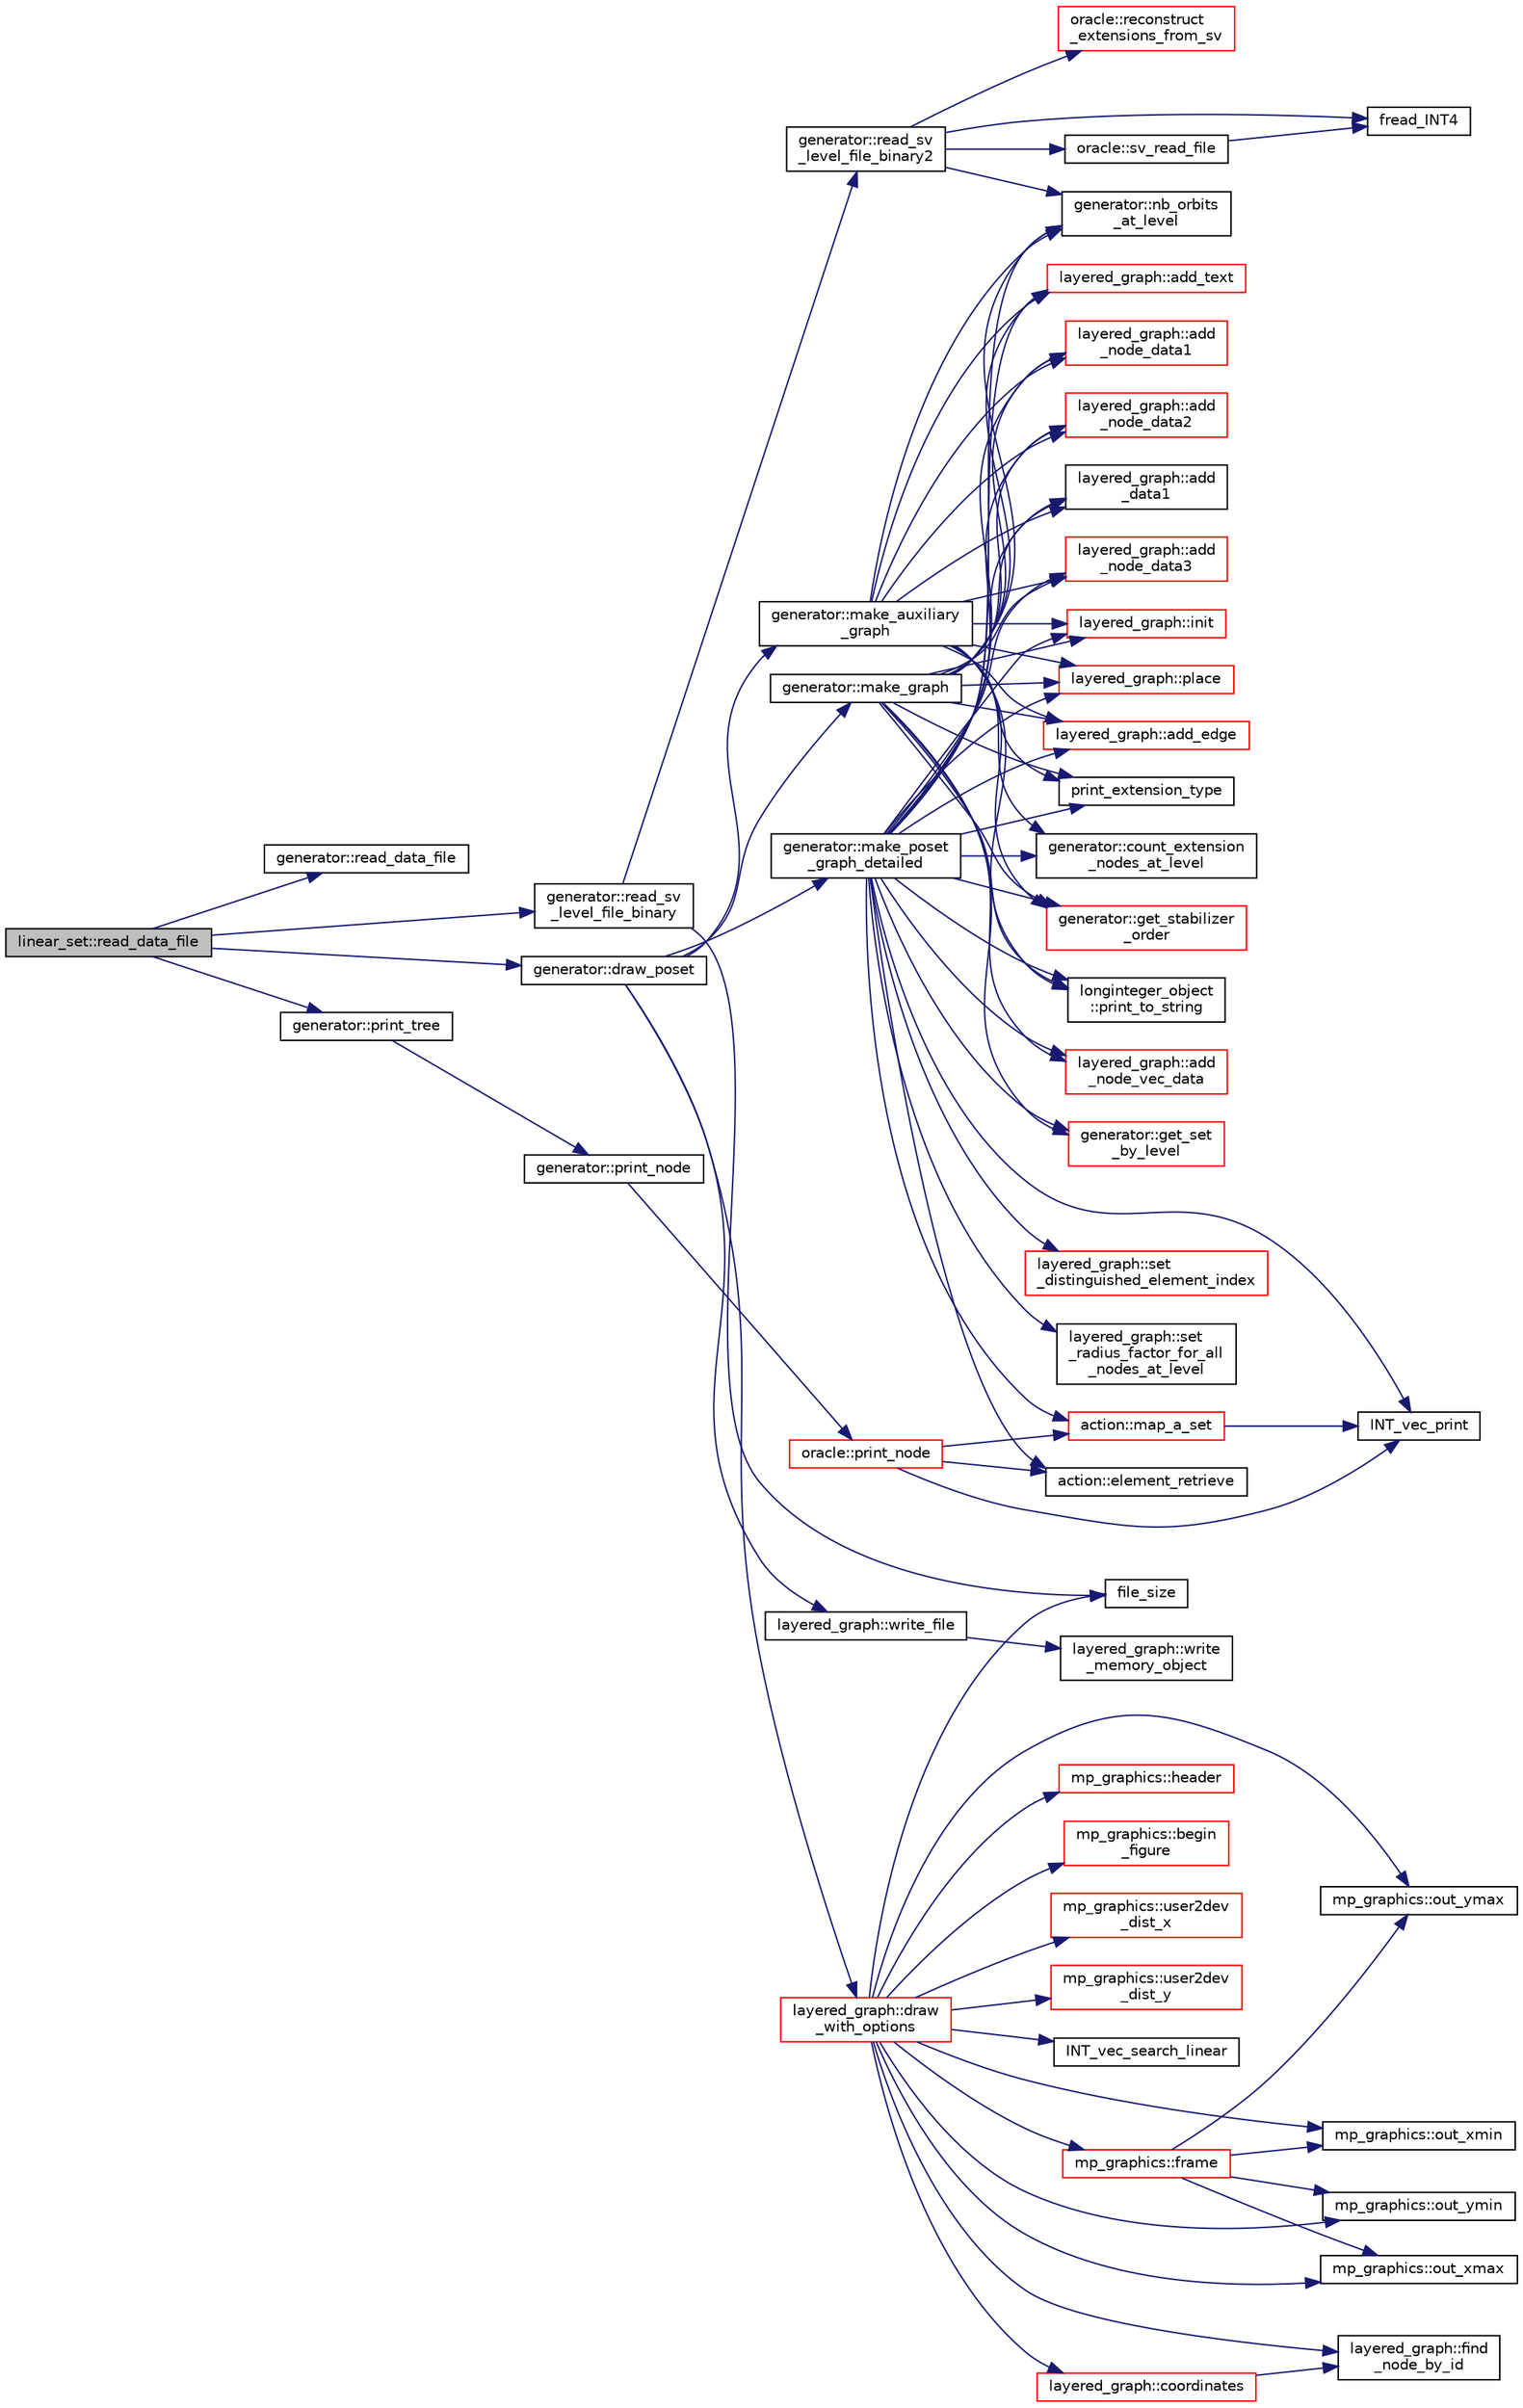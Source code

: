 digraph "linear_set::read_data_file"
{
  edge [fontname="Helvetica",fontsize="10",labelfontname="Helvetica",labelfontsize="10"];
  node [fontname="Helvetica",fontsize="10",shape=record];
  rankdir="LR";
  Node7534 [label="linear_set::read_data_file",height=0.2,width=0.4,color="black", fillcolor="grey75", style="filled", fontcolor="black"];
  Node7534 -> Node7535 [color="midnightblue",fontsize="10",style="solid",fontname="Helvetica"];
  Node7535 [label="generator::read_data_file",height=0.2,width=0.4,color="black", fillcolor="white", style="filled",URL="$d7/d73/classgenerator.html#a6109d5e04d03f3cb8263ddfa1d8f78b2"];
  Node7534 -> Node7536 [color="midnightblue",fontsize="10",style="solid",fontname="Helvetica"];
  Node7536 [label="generator::read_sv\l_level_file_binary",height=0.2,width=0.4,color="black", fillcolor="white", style="filled",URL="$d7/d73/classgenerator.html#a8c1bb7a84af4d06942b7f94409d15f06"];
  Node7536 -> Node7537 [color="midnightblue",fontsize="10",style="solid",fontname="Helvetica"];
  Node7537 [label="file_size",height=0.2,width=0.4,color="black", fillcolor="white", style="filled",URL="$df/dbf/sajeeb_8_c.html#a5c37cf5785204b6e9adf647dc14d0e50"];
  Node7536 -> Node7538 [color="midnightblue",fontsize="10",style="solid",fontname="Helvetica"];
  Node7538 [label="generator::read_sv\l_level_file_binary2",height=0.2,width=0.4,color="black", fillcolor="white", style="filled",URL="$d7/d73/classgenerator.html#acbe231c7d624d77eb2bf870bd3829c23"];
  Node7538 -> Node7539 [color="midnightblue",fontsize="10",style="solid",fontname="Helvetica"];
  Node7539 [label="generator::nb_orbits\l_at_level",height=0.2,width=0.4,color="black", fillcolor="white", style="filled",URL="$d7/d73/classgenerator.html#a020f3d8378448310d044a4a24fadf301"];
  Node7538 -> Node7540 [color="midnightblue",fontsize="10",style="solid",fontname="Helvetica"];
  Node7540 [label="fread_INT4",height=0.2,width=0.4,color="black", fillcolor="white", style="filled",URL="$df/dbf/sajeeb_8_c.html#a885df02c08251c103e985ef1d7159014"];
  Node7538 -> Node7541 [color="midnightblue",fontsize="10",style="solid",fontname="Helvetica"];
  Node7541 [label="oracle::sv_read_file",height=0.2,width=0.4,color="black", fillcolor="white", style="filled",URL="$d7/da7/classoracle.html#a57d236ce4ae82f8b34c318a558db1a59"];
  Node7541 -> Node7540 [color="midnightblue",fontsize="10",style="solid",fontname="Helvetica"];
  Node7538 -> Node7542 [color="midnightblue",fontsize="10",style="solid",fontname="Helvetica"];
  Node7542 [label="oracle::reconstruct\l_extensions_from_sv",height=0.2,width=0.4,color="red", fillcolor="white", style="filled",URL="$d7/da7/classoracle.html#aedc4bf96551d4db582078917fe15aae6"];
  Node7534 -> Node7547 [color="midnightblue",fontsize="10",style="solid",fontname="Helvetica"];
  Node7547 [label="generator::print_tree",height=0.2,width=0.4,color="black", fillcolor="white", style="filled",URL="$d7/d73/classgenerator.html#a4d50a3584d53209baf2bf7d7b9ba31f8"];
  Node7547 -> Node7548 [color="midnightblue",fontsize="10",style="solid",fontname="Helvetica"];
  Node7548 [label="generator::print_node",height=0.2,width=0.4,color="black", fillcolor="white", style="filled",URL="$d7/d73/classgenerator.html#a1e3711f29fa53013750b2009e549ba49"];
  Node7548 -> Node7549 [color="midnightblue",fontsize="10",style="solid",fontname="Helvetica"];
  Node7549 [label="oracle::print_node",height=0.2,width=0.4,color="red", fillcolor="white", style="filled",URL="$d7/da7/classoracle.html#a8df91a7021b0e44a5c535515aa9c2062"];
  Node7549 -> Node7572 [color="midnightblue",fontsize="10",style="solid",fontname="Helvetica"];
  Node7572 [label="action::element_retrieve",height=0.2,width=0.4,color="black", fillcolor="white", style="filled",URL="$d2/d86/classaction.html#ad28f6f8810ffbad64c1490f78e51e2b1"];
  Node7549 -> Node7574 [color="midnightblue",fontsize="10",style="solid",fontname="Helvetica"];
  Node7574 [label="action::map_a_set",height=0.2,width=0.4,color="red", fillcolor="white", style="filled",URL="$d2/d86/classaction.html#a600e542e5aeca2a46f18110e027947e0"];
  Node7574 -> Node7546 [color="midnightblue",fontsize="10",style="solid",fontname="Helvetica"];
  Node7546 [label="INT_vec_print",height=0.2,width=0.4,color="black", fillcolor="white", style="filled",URL="$df/dbf/sajeeb_8_c.html#a79a5901af0b47dd0d694109543c027fe"];
  Node7549 -> Node7546 [color="midnightblue",fontsize="10",style="solid",fontname="Helvetica"];
  Node7534 -> Node7580 [color="midnightblue",fontsize="10",style="solid",fontname="Helvetica"];
  Node7580 [label="generator::draw_poset",height=0.2,width=0.4,color="black", fillcolor="white", style="filled",URL="$d7/d73/classgenerator.html#aa4f99c75a86701ba85e514a294efdf3a"];
  Node7580 -> Node7581 [color="midnightblue",fontsize="10",style="solid",fontname="Helvetica"];
  Node7581 [label="generator::make_auxiliary\l_graph",height=0.2,width=0.4,color="black", fillcolor="white", style="filled",URL="$d7/d73/classgenerator.html#aabd85f45e3975dcf5eb15c0509e58392"];
  Node7581 -> Node7539 [color="midnightblue",fontsize="10",style="solid",fontname="Helvetica"];
  Node7581 -> Node7582 [color="midnightblue",fontsize="10",style="solid",fontname="Helvetica"];
  Node7582 [label="generator::count_extension\l_nodes_at_level",height=0.2,width=0.4,color="black", fillcolor="white", style="filled",URL="$d7/d73/classgenerator.html#a51ae16bc53402495663479269fc0bee0"];
  Node7581 -> Node7583 [color="midnightblue",fontsize="10",style="solid",fontname="Helvetica"];
  Node7583 [label="layered_graph::add\l_data1",height=0.2,width=0.4,color="black", fillcolor="white", style="filled",URL="$da/db1/classlayered__graph.html#a008a6f2cb68387f41f8bf01cf5c0c957"];
  Node7581 -> Node7584 [color="midnightblue",fontsize="10",style="solid",fontname="Helvetica"];
  Node7584 [label="layered_graph::init",height=0.2,width=0.4,color="red", fillcolor="white", style="filled",URL="$da/db1/classlayered__graph.html#a3d3422898f1e8d31eb937fcc460dbac2"];
  Node7581 -> Node7586 [color="midnightblue",fontsize="10",style="solid",fontname="Helvetica"];
  Node7586 [label="layered_graph::place",height=0.2,width=0.4,color="red", fillcolor="white", style="filled",URL="$da/db1/classlayered__graph.html#a5449ff3de184b379ed6986f6e78c8c4a"];
  Node7581 -> Node7588 [color="midnightblue",fontsize="10",style="solid",fontname="Helvetica"];
  Node7588 [label="layered_graph::add_edge",height=0.2,width=0.4,color="red", fillcolor="white", style="filled",URL="$da/db1/classlayered__graph.html#a018a287d904e5be8d95cf9a5b358f838"];
  Node7581 -> Node7566 [color="midnightblue",fontsize="10",style="solid",fontname="Helvetica"];
  Node7566 [label="print_extension_type",height=0.2,width=0.4,color="black", fillcolor="white", style="filled",URL="$da/d10/other_8h.html#ab39242254c1c0bce13010118473d8c74"];
  Node7581 -> Node7590 [color="midnightblue",fontsize="10",style="solid",fontname="Helvetica"];
  Node7590 [label="generator::get_stabilizer\l_order",height=0.2,width=0.4,color="red", fillcolor="white", style="filled",URL="$d7/d73/classgenerator.html#a2a03fc974c76e47e999f3abc99e6b81d"];
  Node7581 -> Node7591 [color="midnightblue",fontsize="10",style="solid",fontname="Helvetica"];
  Node7591 [label="longinteger_object\l::print_to_string",height=0.2,width=0.4,color="black", fillcolor="white", style="filled",URL="$dd/d7e/classlonginteger__object.html#abf29fedc2ef57bb6c8bcc8e1f052efda"];
  Node7581 -> Node7592 [color="midnightblue",fontsize="10",style="solid",fontname="Helvetica"];
  Node7592 [label="layered_graph::add_text",height=0.2,width=0.4,color="red", fillcolor="white", style="filled",URL="$da/db1/classlayered__graph.html#aa9c738e91c1bbd546c39e6a32ff05c83"];
  Node7581 -> Node7594 [color="midnightblue",fontsize="10",style="solid",fontname="Helvetica"];
  Node7594 [label="layered_graph::add\l_node_data1",height=0.2,width=0.4,color="red", fillcolor="white", style="filled",URL="$da/db1/classlayered__graph.html#a8385de4bc26e9dd88066e55d3cb9bd4b"];
  Node7581 -> Node7596 [color="midnightblue",fontsize="10",style="solid",fontname="Helvetica"];
  Node7596 [label="layered_graph::add\l_node_data2",height=0.2,width=0.4,color="red", fillcolor="white", style="filled",URL="$da/db1/classlayered__graph.html#a2d72d0538b4908cc0c0c24b4af7c9154"];
  Node7581 -> Node7598 [color="midnightblue",fontsize="10",style="solid",fontname="Helvetica"];
  Node7598 [label="layered_graph::add\l_node_data3",height=0.2,width=0.4,color="red", fillcolor="white", style="filled",URL="$da/db1/classlayered__graph.html#af41e17810ce0e037178e859be7a45fda"];
  Node7580 -> Node7600 [color="midnightblue",fontsize="10",style="solid",fontname="Helvetica"];
  Node7600 [label="generator::make_graph",height=0.2,width=0.4,color="black", fillcolor="white", style="filled",URL="$d7/d73/classgenerator.html#a70dd7819a500c8baef63327eb5d72f4c"];
  Node7600 -> Node7539 [color="midnightblue",fontsize="10",style="solid",fontname="Helvetica"];
  Node7600 -> Node7583 [color="midnightblue",fontsize="10",style="solid",fontname="Helvetica"];
  Node7600 -> Node7584 [color="midnightblue",fontsize="10",style="solid",fontname="Helvetica"];
  Node7600 -> Node7586 [color="midnightblue",fontsize="10",style="solid",fontname="Helvetica"];
  Node7600 -> Node7588 [color="midnightblue",fontsize="10",style="solid",fontname="Helvetica"];
  Node7600 -> Node7566 [color="midnightblue",fontsize="10",style="solid",fontname="Helvetica"];
  Node7600 -> Node7590 [color="midnightblue",fontsize="10",style="solid",fontname="Helvetica"];
  Node7600 -> Node7591 [color="midnightblue",fontsize="10",style="solid",fontname="Helvetica"];
  Node7600 -> Node7592 [color="midnightblue",fontsize="10",style="solid",fontname="Helvetica"];
  Node7600 -> Node7601 [color="midnightblue",fontsize="10",style="solid",fontname="Helvetica"];
  Node7601 [label="generator::get_set\l_by_level",height=0.2,width=0.4,color="red", fillcolor="white", style="filled",URL="$d7/d73/classgenerator.html#a3012a80d862b42c848b84584389c8594"];
  Node7600 -> Node7603 [color="midnightblue",fontsize="10",style="solid",fontname="Helvetica"];
  Node7603 [label="layered_graph::add\l_node_vec_data",height=0.2,width=0.4,color="red", fillcolor="white", style="filled",URL="$da/db1/classlayered__graph.html#a0d91c07f86a005655748c99cff1b895f"];
  Node7600 -> Node7594 [color="midnightblue",fontsize="10",style="solid",fontname="Helvetica"];
  Node7600 -> Node7596 [color="midnightblue",fontsize="10",style="solid",fontname="Helvetica"];
  Node7600 -> Node7598 [color="midnightblue",fontsize="10",style="solid",fontname="Helvetica"];
  Node7580 -> Node7606 [color="midnightblue",fontsize="10",style="solid",fontname="Helvetica"];
  Node7606 [label="generator::make_poset\l_graph_detailed",height=0.2,width=0.4,color="black", fillcolor="white", style="filled",URL="$d7/d73/classgenerator.html#a4f8b07122d32e3db0788f5a385bb1615"];
  Node7606 -> Node7582 [color="midnightblue",fontsize="10",style="solid",fontname="Helvetica"];
  Node7606 -> Node7539 [color="midnightblue",fontsize="10",style="solid",fontname="Helvetica"];
  Node7606 -> Node7546 [color="midnightblue",fontsize="10",style="solid",fontname="Helvetica"];
  Node7606 -> Node7583 [color="midnightblue",fontsize="10",style="solid",fontname="Helvetica"];
  Node7606 -> Node7584 [color="midnightblue",fontsize="10",style="solid",fontname="Helvetica"];
  Node7606 -> Node7607 [color="midnightblue",fontsize="10",style="solid",fontname="Helvetica"];
  Node7607 [label="layered_graph::set\l_radius_factor_for_all\l_nodes_at_level",height=0.2,width=0.4,color="black", fillcolor="white", style="filled",URL="$da/db1/classlayered__graph.html#aa4b531e745362b755e6a76af291beeca"];
  Node7606 -> Node7586 [color="midnightblue",fontsize="10",style="solid",fontname="Helvetica"];
  Node7606 -> Node7588 [color="midnightblue",fontsize="10",style="solid",fontname="Helvetica"];
  Node7606 -> Node7566 [color="midnightblue",fontsize="10",style="solid",fontname="Helvetica"];
  Node7606 -> Node7590 [color="midnightblue",fontsize="10",style="solid",fontname="Helvetica"];
  Node7606 -> Node7591 [color="midnightblue",fontsize="10",style="solid",fontname="Helvetica"];
  Node7606 -> Node7592 [color="midnightblue",fontsize="10",style="solid",fontname="Helvetica"];
  Node7606 -> Node7594 [color="midnightblue",fontsize="10",style="solid",fontname="Helvetica"];
  Node7606 -> Node7601 [color="midnightblue",fontsize="10",style="solid",fontname="Helvetica"];
  Node7606 -> Node7603 [color="midnightblue",fontsize="10",style="solid",fontname="Helvetica"];
  Node7606 -> Node7596 [color="midnightblue",fontsize="10",style="solid",fontname="Helvetica"];
  Node7606 -> Node7598 [color="midnightblue",fontsize="10",style="solid",fontname="Helvetica"];
  Node7606 -> Node7608 [color="midnightblue",fontsize="10",style="solid",fontname="Helvetica"];
  Node7608 [label="layered_graph::set\l_distinguished_element_index",height=0.2,width=0.4,color="red", fillcolor="white", style="filled",URL="$da/db1/classlayered__graph.html#a1eaa49d10447a6c84db40477df26519d"];
  Node7606 -> Node7572 [color="midnightblue",fontsize="10",style="solid",fontname="Helvetica"];
  Node7606 -> Node7574 [color="midnightblue",fontsize="10",style="solid",fontname="Helvetica"];
  Node7580 -> Node7610 [color="midnightblue",fontsize="10",style="solid",fontname="Helvetica"];
  Node7610 [label="layered_graph::write_file",height=0.2,width=0.4,color="black", fillcolor="white", style="filled",URL="$da/db1/classlayered__graph.html#aa6be0def70df293f8e50a6aadcbd5d89"];
  Node7610 -> Node7611 [color="midnightblue",fontsize="10",style="solid",fontname="Helvetica"];
  Node7611 [label="layered_graph::write\l_memory_object",height=0.2,width=0.4,color="black", fillcolor="white", style="filled",URL="$da/db1/classlayered__graph.html#a9fd9630354f493941c8407da7c5e4a92"];
  Node7580 -> Node7612 [color="midnightblue",fontsize="10",style="solid",fontname="Helvetica"];
  Node7612 [label="layered_graph::draw\l_with_options",height=0.2,width=0.4,color="red", fillcolor="white", style="filled",URL="$da/db1/classlayered__graph.html#a4c76e40c6cf5bfb2ab2df20c33e846bc"];
  Node7612 -> Node7613 [color="midnightblue",fontsize="10",style="solid",fontname="Helvetica"];
  Node7613 [label="mp_graphics::out_xmin",height=0.2,width=0.4,color="black", fillcolor="white", style="filled",URL="$da/d2c/classmp__graphics.html#a565bfb3987a4e246e3fd61d15c714ee7"];
  Node7612 -> Node7614 [color="midnightblue",fontsize="10",style="solid",fontname="Helvetica"];
  Node7614 [label="mp_graphics::out_ymin",height=0.2,width=0.4,color="black", fillcolor="white", style="filled",URL="$da/d2c/classmp__graphics.html#a01d97c3ec8360a3c2244aa895e2b9c9e"];
  Node7612 -> Node7615 [color="midnightblue",fontsize="10",style="solid",fontname="Helvetica"];
  Node7615 [label="mp_graphics::out_xmax",height=0.2,width=0.4,color="black", fillcolor="white", style="filled",URL="$da/d2c/classmp__graphics.html#af0f66267f65077db72afeb0ce0b8df31"];
  Node7612 -> Node7616 [color="midnightblue",fontsize="10",style="solid",fontname="Helvetica"];
  Node7616 [label="mp_graphics::out_ymax",height=0.2,width=0.4,color="black", fillcolor="white", style="filled",URL="$da/d2c/classmp__graphics.html#a16d4b00f27d431c20c08840b6043cc7f"];
  Node7612 -> Node7617 [color="midnightblue",fontsize="10",style="solid",fontname="Helvetica"];
  Node7617 [label="mp_graphics::header",height=0.2,width=0.4,color="red", fillcolor="white", style="filled",URL="$da/d2c/classmp__graphics.html#ad500b1cac8c75bf8a2f2ac78938c4e30"];
  Node7612 -> Node7621 [color="midnightblue",fontsize="10",style="solid",fontname="Helvetica"];
  Node7621 [label="mp_graphics::begin\l_figure",height=0.2,width=0.4,color="red", fillcolor="white", style="filled",URL="$da/d2c/classmp__graphics.html#a5755257d778fb161984a756d0ad9c600"];
  Node7612 -> Node7623 [color="midnightblue",fontsize="10",style="solid",fontname="Helvetica"];
  Node7623 [label="mp_graphics::frame",height=0.2,width=0.4,color="red", fillcolor="white", style="filled",URL="$da/d2c/classmp__graphics.html#a4094becb93ac234f2f3ebd1be83d10ff"];
  Node7623 -> Node7613 [color="midnightblue",fontsize="10",style="solid",fontname="Helvetica"];
  Node7623 -> Node7615 [color="midnightblue",fontsize="10",style="solid",fontname="Helvetica"];
  Node7623 -> Node7614 [color="midnightblue",fontsize="10",style="solid",fontname="Helvetica"];
  Node7623 -> Node7616 [color="midnightblue",fontsize="10",style="solid",fontname="Helvetica"];
  Node7612 -> Node7641 [color="midnightblue",fontsize="10",style="solid",fontname="Helvetica"];
  Node7641 [label="mp_graphics::user2dev\l_dist_x",height=0.2,width=0.4,color="red", fillcolor="white", style="filled",URL="$da/d2c/classmp__graphics.html#a0c6b0bda2fbf3a7baa984eba08a87478"];
  Node7612 -> Node7643 [color="midnightblue",fontsize="10",style="solid",fontname="Helvetica"];
  Node7643 [label="mp_graphics::user2dev\l_dist_y",height=0.2,width=0.4,color="red", fillcolor="white", style="filled",URL="$da/d2c/classmp__graphics.html#acc9d05db077346e4fc8850bc80e9c96c"];
  Node7612 -> Node7645 [color="midnightblue",fontsize="10",style="solid",fontname="Helvetica"];
  Node7645 [label="INT_vec_search_linear",height=0.2,width=0.4,color="black", fillcolor="white", style="filled",URL="$d5/de2/foundations_2data__structures_2data__structures_8h.html#ad0aa35e081da3ba3cc8841bf086ba9aa"];
  Node7612 -> Node7646 [color="midnightblue",fontsize="10",style="solid",fontname="Helvetica"];
  Node7646 [label="layered_graph::coordinates",height=0.2,width=0.4,color="red", fillcolor="white", style="filled",URL="$da/db1/classlayered__graph.html#abbe593a1640471038ad4d5264416e19c"];
  Node7646 -> Node7647 [color="midnightblue",fontsize="10",style="solid",fontname="Helvetica"];
  Node7647 [label="layered_graph::find\l_node_by_id",height=0.2,width=0.4,color="black", fillcolor="white", style="filled",URL="$da/db1/classlayered__graph.html#a380a87fc8f87f526f71e13670fe5ef12"];
  Node7612 -> Node7647 [color="midnightblue",fontsize="10",style="solid",fontname="Helvetica"];
  Node7612 -> Node7537 [color="midnightblue",fontsize="10",style="solid",fontname="Helvetica"];
}
